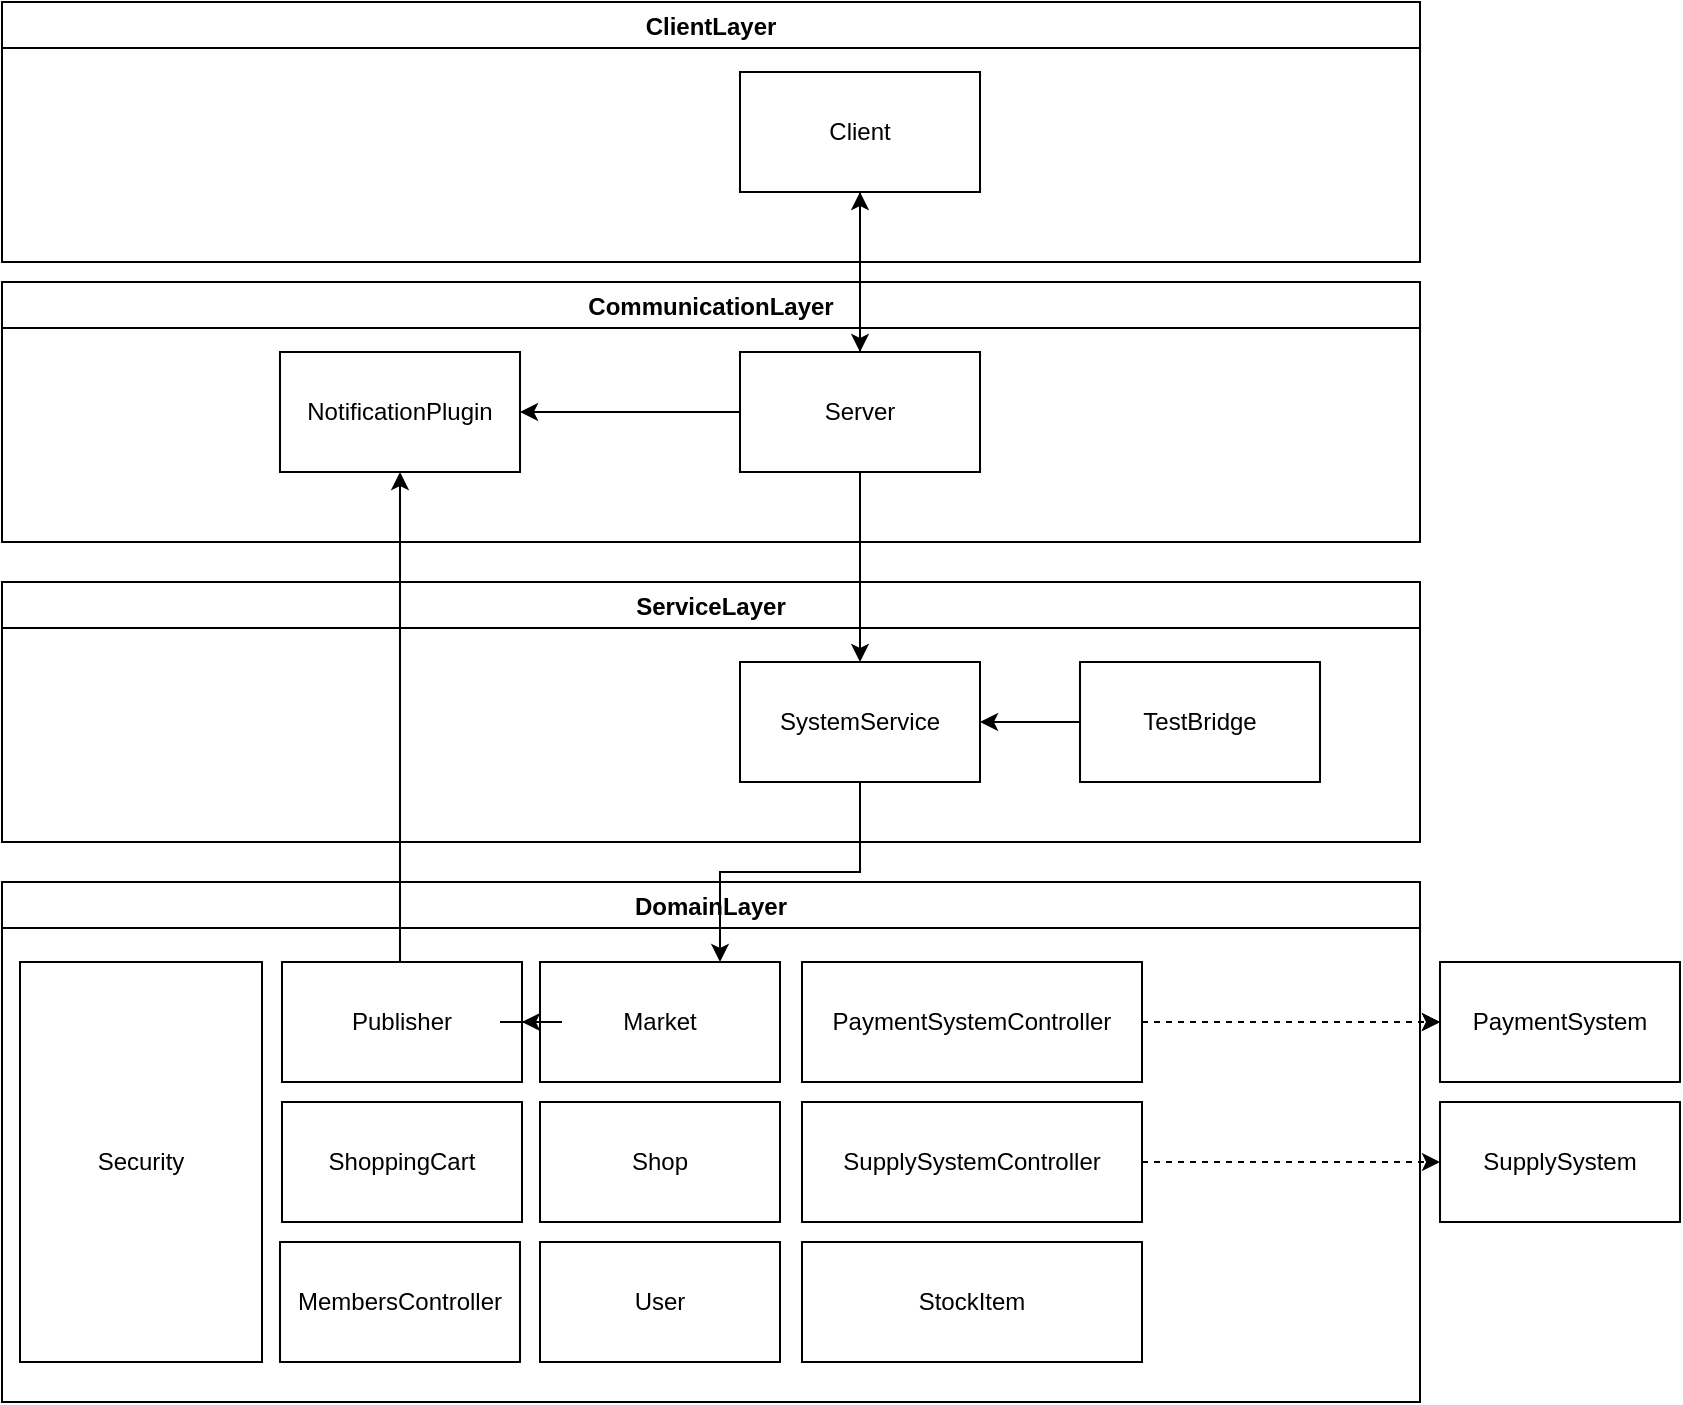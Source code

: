 <mxfile version="20.0.3" type="device"><diagram id="XcT7lN81mdoubmjaXzaU" name="Page-1"><mxGraphModel dx="1662" dy="762" grid="1" gridSize="10" guides="1" tooltips="1" connect="1" arrows="1" fold="1" page="1" pageScale="1" pageWidth="850" pageHeight="1100" math="0" shadow="0"><root><mxCell id="0"/><mxCell id="1" parent="0"/><mxCell id="7iDHC6POJdI7380oDwvH-117" value="PaymentSystem" style="rounded=0;whiteSpace=wrap;html=1;" parent="1" vertex="1"><mxGeometry x="730" y="1300" width="120" height="60" as="geometry"/></mxCell><mxCell id="7iDHC6POJdI7380oDwvH-118" value="SupplySystem&lt;br&gt;" style="rounded=0;whiteSpace=wrap;html=1;" parent="1" vertex="1"><mxGeometry x="730" y="1370" width="120" height="60" as="geometry"/></mxCell><mxCell id="cg7PIX_uCl8g-45-mWHV-1" value="DomainLayer" style="swimlane;" parent="1" vertex="1"><mxGeometry x="11" y="1260" width="709" height="260" as="geometry"/></mxCell><mxCell id="7iDHC6POJdI7380oDwvH-85" value="Market" style="rounded=0;whiteSpace=wrap;html=1;" parent="cg7PIX_uCl8g-45-mWHV-1" vertex="1"><mxGeometry x="269" y="40" width="120" height="60" as="geometry"/></mxCell><mxCell id="7iDHC6POJdI7380oDwvH-160" value="ShoppingCart" style="rounded=0;whiteSpace=wrap;html=1;" parent="cg7PIX_uCl8g-45-mWHV-1" vertex="1"><mxGeometry x="140" y="110" width="120" height="60" as="geometry"/></mxCell><mxCell id="cg7PIX_uCl8g-45-mWHV-2" value="PaymentSystemController" style="rounded=0;whiteSpace=wrap;html=1;" parent="cg7PIX_uCl8g-45-mWHV-1" vertex="1"><mxGeometry x="400" y="40" width="170" height="60" as="geometry"/></mxCell><mxCell id="cg7PIX_uCl8g-45-mWHV-3" value="SupplySystemController" style="rounded=0;whiteSpace=wrap;html=1;" parent="cg7PIX_uCl8g-45-mWHV-1" vertex="1"><mxGeometry x="400" y="110" width="170" height="60" as="geometry"/></mxCell><mxCell id="7iDHC6POJdI7380oDwvH-101" value="StockItem" style="rounded=0;whiteSpace=wrap;html=1;" parent="cg7PIX_uCl8g-45-mWHV-1" vertex="1"><mxGeometry x="400" y="180" width="170" height="60" as="geometry"/></mxCell><mxCell id="7iDHC6POJdI7380oDwvH-96" value="Shop" style="rounded=0;whiteSpace=wrap;html=1;" parent="cg7PIX_uCl8g-45-mWHV-1" vertex="1"><mxGeometry x="269" y="110" width="120" height="60" as="geometry"/></mxCell><mxCell id="7iDHC6POJdI7380oDwvH-87" value="User" style="rounded=0;whiteSpace=wrap;html=1;" parent="cg7PIX_uCl8g-45-mWHV-1" vertex="1"><mxGeometry x="269" y="180" width="120" height="60" as="geometry"/></mxCell><mxCell id="7iDHC6POJdI7380oDwvH-197" value="MembersController" style="rounded=0;whiteSpace=wrap;html=1;" parent="cg7PIX_uCl8g-45-mWHV-1" vertex="1"><mxGeometry x="139" y="180" width="120" height="60" as="geometry"/></mxCell><mxCell id="noMl-Y1KrzKr6c-HcU-S-1" value="Security" style="rounded=0;whiteSpace=wrap;html=1;" parent="cg7PIX_uCl8g-45-mWHV-1" vertex="1"><mxGeometry x="9" y="40" width="121" height="200" as="geometry"/></mxCell><mxCell id="_8QWcooFbjHPbryjCEt1-3" value="&lt;div style=&quot;text-align: left;&quot;&gt;&lt;span style=&quot;background-color: initial;&quot;&gt;Publisher&lt;/span&gt;&lt;/div&gt;" style="rounded=0;whiteSpace=wrap;html=1;" vertex="1" parent="cg7PIX_uCl8g-45-mWHV-1"><mxGeometry x="140" y="40" width="120" height="60" as="geometry"/></mxCell><mxCell id="vCqwDK3YiMuTapqLATIc-4" style="edgeStyle=orthogonalEdgeStyle;rounded=0;orthogonalLoop=1;jettySize=auto;html=1;entryX=1;entryY=0.5;entryDx=0;entryDy=0;" parent="cg7PIX_uCl8g-45-mWHV-1" source="7iDHC6POJdI7380oDwvH-85" target="_8QWcooFbjHPbryjCEt1-3" edge="1"><mxGeometry relative="1" as="geometry"><mxPoint x="200" y="-315" as="targetPoint"/><Array as="points"/></mxGeometry></mxCell><mxCell id="cg7PIX_uCl8g-45-mWHV-5" style="edgeStyle=orthogonalEdgeStyle;rounded=0;orthogonalLoop=1;jettySize=auto;html=1;entryX=0;entryY=0.5;entryDx=0;entryDy=0;dashed=1;" parent="1" source="cg7PIX_uCl8g-45-mWHV-2" target="7iDHC6POJdI7380oDwvH-117" edge="1"><mxGeometry relative="1" as="geometry"/></mxCell><mxCell id="cg7PIX_uCl8g-45-mWHV-6" style="edgeStyle=orthogonalEdgeStyle;rounded=0;orthogonalLoop=1;jettySize=auto;html=1;dashed=1;" parent="1" source="cg7PIX_uCl8g-45-mWHV-3" target="7iDHC6POJdI7380oDwvH-118" edge="1"><mxGeometry relative="1" as="geometry"/></mxCell><mxCell id="4rClhF2mWITVHU427Ybw-1" value="ServiceLayer" style="swimlane;" parent="1" vertex="1"><mxGeometry x="11" y="1110" width="709" height="130" as="geometry"/></mxCell><mxCell id="vCqwDK3YiMuTapqLATIc-5" style="edgeStyle=orthogonalEdgeStyle;rounded=0;orthogonalLoop=1;jettySize=auto;html=1;" parent="4rClhF2mWITVHU427Ybw-1" source="noMl-Y1KrzKr6c-HcU-S-4" target="kuMdamNktChu16WEzU_n-12" edge="1"><mxGeometry relative="1" as="geometry"/></mxCell><mxCell id="noMl-Y1KrzKr6c-HcU-S-4" value="TestBridge" style="rounded=0;whiteSpace=wrap;html=1;" parent="4rClhF2mWITVHU427Ybw-1" vertex="1"><mxGeometry x="539" y="40" width="120" height="60" as="geometry"/></mxCell><mxCell id="kuMdamNktChu16WEzU_n-12" value="SystemService" style="rounded=0;whiteSpace=wrap;html=1;" parent="4rClhF2mWITVHU427Ybw-1" vertex="1"><mxGeometry x="369" y="40" width="120" height="60" as="geometry"/></mxCell><mxCell id="noMl-Y1KrzKr6c-HcU-S-6" value="PaymentSystemController" style="rounded=0;whiteSpace=wrap;html=1;" parent="1" vertex="1"><mxGeometry x="411" y="1300" width="170" height="60" as="geometry"/></mxCell><mxCell id="noMl-Y1KrzKr6c-HcU-S-7" style="edgeStyle=orthogonalEdgeStyle;rounded=0;orthogonalLoop=1;jettySize=auto;html=1;entryX=0;entryY=0.5;entryDx=0;entryDy=0;dashed=1;" parent="1" source="noMl-Y1KrzKr6c-HcU-S-6" edge="1"><mxGeometry relative="1" as="geometry"><mxPoint x="730" y="1330" as="targetPoint"/></mxGeometry></mxCell><mxCell id="kuMdamNktChu16WEzU_n-13" style="edgeStyle=orthogonalEdgeStyle;rounded=0;orthogonalLoop=1;jettySize=auto;html=1;entryX=0.75;entryY=0;entryDx=0;entryDy=0;" parent="1" source="kuMdamNktChu16WEzU_n-12" target="7iDHC6POJdI7380oDwvH-85" edge="1"><mxGeometry relative="1" as="geometry"/></mxCell><mxCell id="kuMdamNktChu16WEzU_n-18" value="ClientLayer" style="swimlane;startSize=23;" parent="1" vertex="1"><mxGeometry x="11" y="820" width="709" height="130" as="geometry"/></mxCell><mxCell id="kuMdamNktChu16WEzU_n-19" value="Client" style="rounded=0;whiteSpace=wrap;html=1;" parent="kuMdamNktChu16WEzU_n-18" vertex="1"><mxGeometry x="369" y="35" width="120" height="60" as="geometry"/></mxCell><mxCell id="_8QWcooFbjHPbryjCEt1-1" value="CommunicationLayer" style="swimlane;startSize=23;" vertex="1" parent="1"><mxGeometry x="11" y="960" width="709" height="130" as="geometry"/></mxCell><mxCell id="_8QWcooFbjHPbryjCEt1-2" value="Server" style="rounded=0;whiteSpace=wrap;html=1;" vertex="1" parent="_8QWcooFbjHPbryjCEt1-1"><mxGeometry x="369" y="35" width="120" height="60" as="geometry"/></mxCell><mxCell id="_8QWcooFbjHPbryjCEt1-8" value="&lt;span style=&quot;text-align: left&quot;&gt;NotificationPlugin&lt;/span&gt;" style="rounded=0;whiteSpace=wrap;html=1;" vertex="1" parent="_8QWcooFbjHPbryjCEt1-1"><mxGeometry x="139" y="35" width="120" height="60" as="geometry"/></mxCell><mxCell id="_8QWcooFbjHPbryjCEt1-13" style="edgeStyle=orthogonalEdgeStyle;rounded=0;orthogonalLoop=1;jettySize=auto;html=1;entryX=1;entryY=0.5;entryDx=0;entryDy=0;" edge="1" parent="_8QWcooFbjHPbryjCEt1-1" source="_8QWcooFbjHPbryjCEt1-2" target="_8QWcooFbjHPbryjCEt1-8"><mxGeometry relative="1" as="geometry"/></mxCell><mxCell id="_8QWcooFbjHPbryjCEt1-5" style="edgeStyle=orthogonalEdgeStyle;rounded=0;orthogonalLoop=1;jettySize=auto;html=1;entryX=0.5;entryY=0;entryDx=0;entryDy=0;" edge="1" parent="1" source="kuMdamNktChu16WEzU_n-19" target="_8QWcooFbjHPbryjCEt1-2"><mxGeometry relative="1" as="geometry"/></mxCell><mxCell id="_8QWcooFbjHPbryjCEt1-6" style="edgeStyle=orthogonalEdgeStyle;rounded=0;orthogonalLoop=1;jettySize=auto;html=1;entryX=0.5;entryY=1;entryDx=0;entryDy=0;" edge="1" parent="1" source="_8QWcooFbjHPbryjCEt1-2" target="kuMdamNktChu16WEzU_n-19"><mxGeometry relative="1" as="geometry"/></mxCell><mxCell id="_8QWcooFbjHPbryjCEt1-7" style="edgeStyle=orthogonalEdgeStyle;rounded=0;orthogonalLoop=1;jettySize=auto;html=1;entryX=0.5;entryY=0;entryDx=0;entryDy=0;" edge="1" parent="1" source="_8QWcooFbjHPbryjCEt1-2" target="kuMdamNktChu16WEzU_n-12"><mxGeometry relative="1" as="geometry"/></mxCell><mxCell id="_8QWcooFbjHPbryjCEt1-12" style="edgeStyle=orthogonalEdgeStyle;rounded=0;orthogonalLoop=1;jettySize=auto;html=1;entryX=0.5;entryY=1;entryDx=0;entryDy=0;" edge="1" parent="1" source="_8QWcooFbjHPbryjCEt1-3" target="_8QWcooFbjHPbryjCEt1-8"><mxGeometry relative="1" as="geometry"><Array as="points"><mxPoint x="210" y="1200"/><mxPoint x="210" y="1200"/></Array></mxGeometry></mxCell></root></mxGraphModel></diagram></mxfile>